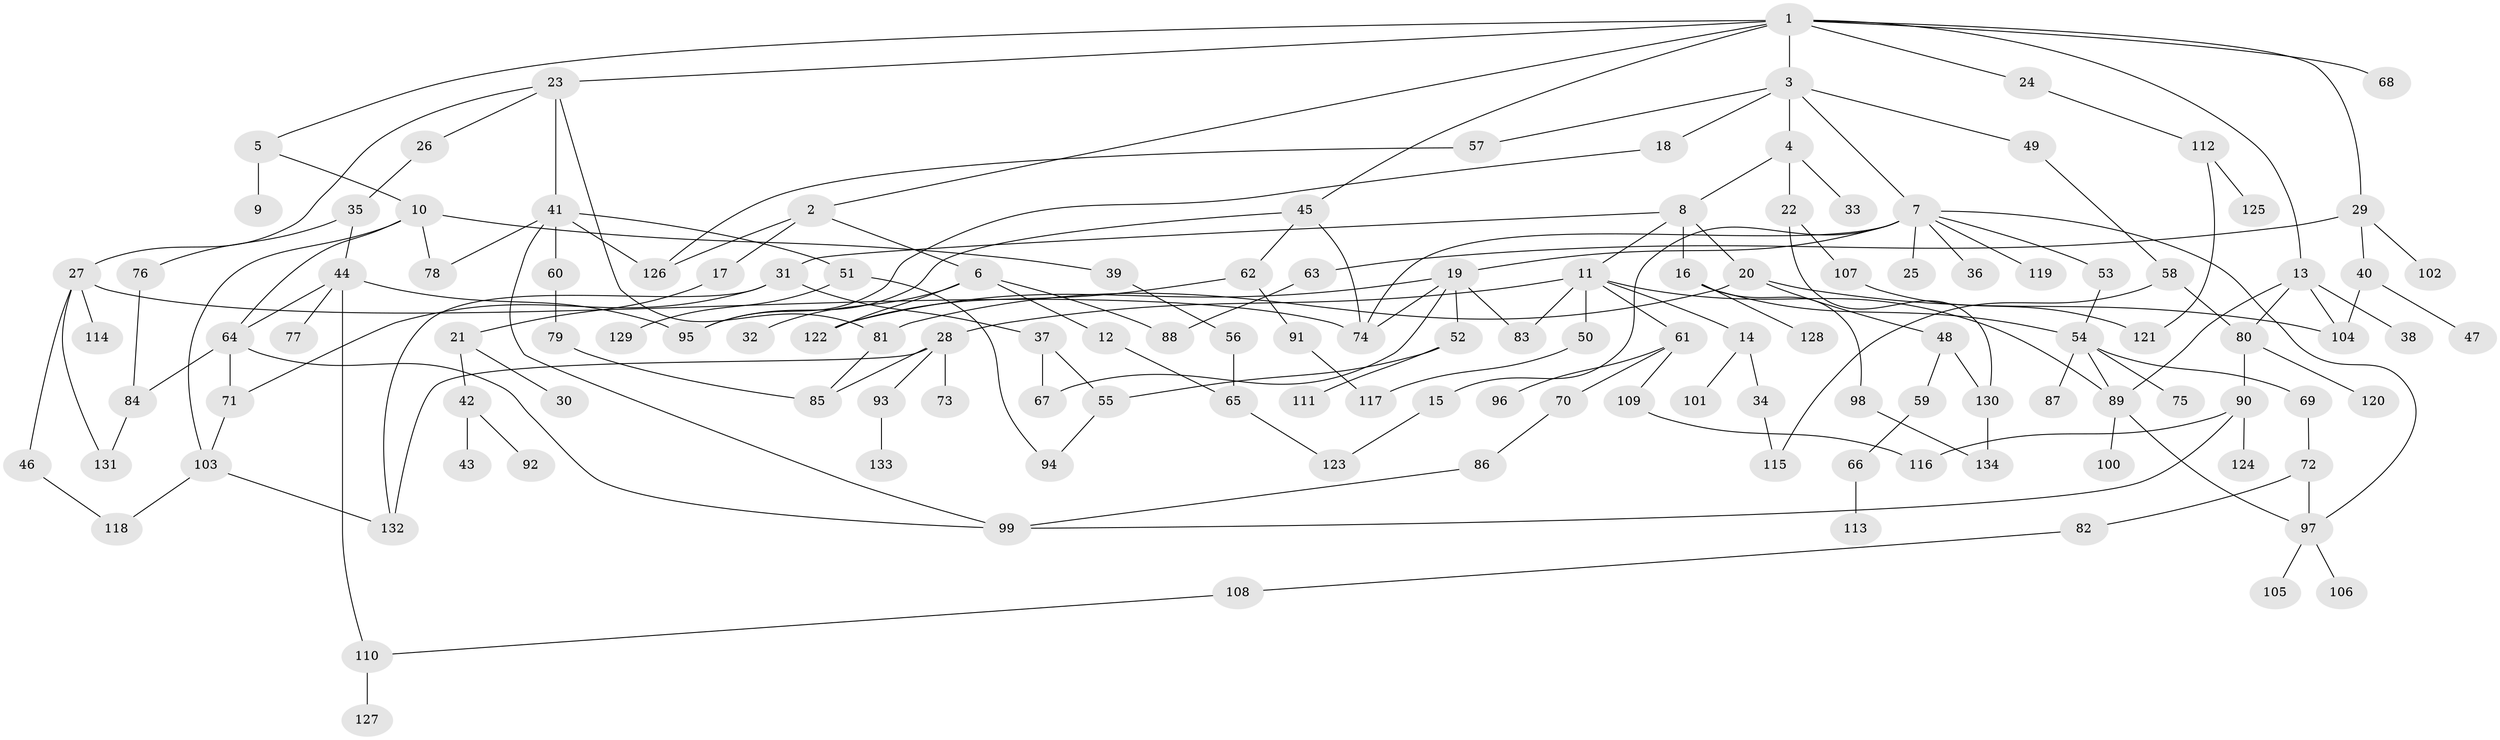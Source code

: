 // coarse degree distribution, {9: 0.010869565217391304, 4: 0.06521739130434782, 6: 0.07608695652173914, 7: 0.03260869565217391, 3: 0.17391304347826086, 5: 0.05434782608695652, 8: 0.03260869565217391, 1: 0.22826086956521738, 2: 0.32608695652173914}
// Generated by graph-tools (version 1.1) at 2025/23/03/03/25 07:23:33]
// undirected, 134 vertices, 179 edges
graph export_dot {
graph [start="1"]
  node [color=gray90,style=filled];
  1;
  2;
  3;
  4;
  5;
  6;
  7;
  8;
  9;
  10;
  11;
  12;
  13;
  14;
  15;
  16;
  17;
  18;
  19;
  20;
  21;
  22;
  23;
  24;
  25;
  26;
  27;
  28;
  29;
  30;
  31;
  32;
  33;
  34;
  35;
  36;
  37;
  38;
  39;
  40;
  41;
  42;
  43;
  44;
  45;
  46;
  47;
  48;
  49;
  50;
  51;
  52;
  53;
  54;
  55;
  56;
  57;
  58;
  59;
  60;
  61;
  62;
  63;
  64;
  65;
  66;
  67;
  68;
  69;
  70;
  71;
  72;
  73;
  74;
  75;
  76;
  77;
  78;
  79;
  80;
  81;
  82;
  83;
  84;
  85;
  86;
  87;
  88;
  89;
  90;
  91;
  92;
  93;
  94;
  95;
  96;
  97;
  98;
  99;
  100;
  101;
  102;
  103;
  104;
  105;
  106;
  107;
  108;
  109;
  110;
  111;
  112;
  113;
  114;
  115;
  116;
  117;
  118;
  119;
  120;
  121;
  122;
  123;
  124;
  125;
  126;
  127;
  128;
  129;
  130;
  131;
  132;
  133;
  134;
  1 -- 2;
  1 -- 3;
  1 -- 5;
  1 -- 13;
  1 -- 23;
  1 -- 24;
  1 -- 29;
  1 -- 45;
  1 -- 68;
  2 -- 6;
  2 -- 17;
  2 -- 126;
  3 -- 4;
  3 -- 7;
  3 -- 18;
  3 -- 49;
  3 -- 57;
  4 -- 8;
  4 -- 22;
  4 -- 33;
  5 -- 9;
  5 -- 10;
  6 -- 12;
  6 -- 32;
  6 -- 122;
  6 -- 88;
  7 -- 15;
  7 -- 19;
  7 -- 25;
  7 -- 36;
  7 -- 53;
  7 -- 119;
  7 -- 97;
  7 -- 74;
  8 -- 11;
  8 -- 16;
  8 -- 20;
  8 -- 31;
  10 -- 39;
  10 -- 103;
  10 -- 78;
  10 -- 64;
  11 -- 14;
  11 -- 28;
  11 -- 50;
  11 -- 61;
  11 -- 83;
  11 -- 89;
  12 -- 65;
  13 -- 38;
  13 -- 104;
  13 -- 80;
  13 -- 89;
  14 -- 34;
  14 -- 101;
  15 -- 123;
  16 -- 54;
  16 -- 98;
  16 -- 128;
  17 -- 21;
  18 -- 95;
  19 -- 52;
  19 -- 67;
  19 -- 74;
  19 -- 83;
  19 -- 122;
  20 -- 48;
  20 -- 81;
  20 -- 104;
  21 -- 30;
  21 -- 42;
  22 -- 107;
  22 -- 130;
  23 -- 26;
  23 -- 27;
  23 -- 41;
  23 -- 81;
  24 -- 112;
  26 -- 35;
  27 -- 46;
  27 -- 114;
  27 -- 131;
  27 -- 74;
  28 -- 73;
  28 -- 85;
  28 -- 93;
  28 -- 132;
  29 -- 40;
  29 -- 63;
  29 -- 102;
  31 -- 37;
  31 -- 71;
  31 -- 132;
  34 -- 115;
  35 -- 44;
  35 -- 76;
  37 -- 55;
  37 -- 67;
  39 -- 56;
  40 -- 47;
  40 -- 104;
  41 -- 51;
  41 -- 60;
  41 -- 78;
  41 -- 99;
  41 -- 126;
  42 -- 43;
  42 -- 92;
  44 -- 64;
  44 -- 77;
  44 -- 110;
  44 -- 95;
  45 -- 62;
  45 -- 95;
  45 -- 74;
  46 -- 118;
  48 -- 59;
  48 -- 130;
  49 -- 58;
  50 -- 117;
  51 -- 129;
  51 -- 94;
  52 -- 111;
  52 -- 55;
  53 -- 54;
  54 -- 69;
  54 -- 75;
  54 -- 87;
  54 -- 89;
  55 -- 94;
  56 -- 65;
  57 -- 126;
  58 -- 80;
  58 -- 115;
  59 -- 66;
  60 -- 79;
  61 -- 70;
  61 -- 96;
  61 -- 109;
  62 -- 91;
  62 -- 122;
  63 -- 88;
  64 -- 84;
  64 -- 71;
  64 -- 99;
  65 -- 123;
  66 -- 113;
  69 -- 72;
  70 -- 86;
  71 -- 103;
  72 -- 82;
  72 -- 97;
  76 -- 84;
  79 -- 85;
  80 -- 90;
  80 -- 120;
  81 -- 85;
  82 -- 108;
  84 -- 131;
  86 -- 99;
  89 -- 100;
  89 -- 97;
  90 -- 124;
  90 -- 99;
  90 -- 116;
  91 -- 117;
  93 -- 133;
  97 -- 105;
  97 -- 106;
  98 -- 134;
  103 -- 118;
  103 -- 132;
  107 -- 121;
  108 -- 110;
  109 -- 116;
  110 -- 127;
  112 -- 125;
  112 -- 121;
  130 -- 134;
}
